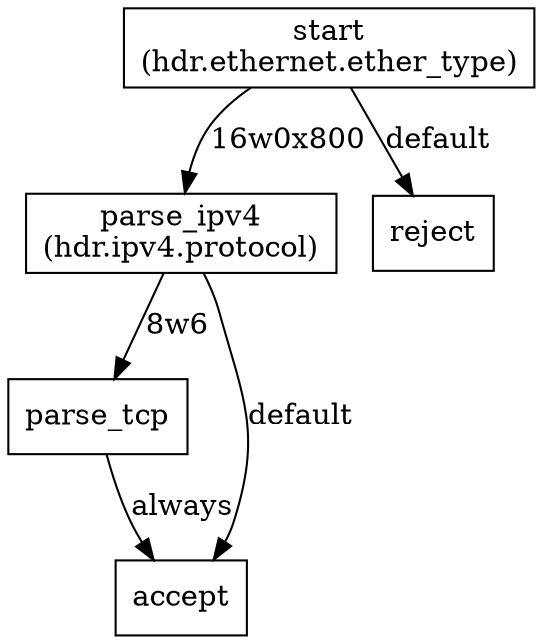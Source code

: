 digraph IngressParser{
start [shape=rectangle,label="start
(hdr.ethernet.ether_type)"]
parse_ipv4 [shape=rectangle,label="parse_ipv4
(hdr.ipv4.protocol)"]
parse_tcp [shape=rectangle,label="parse_tcp"]
accept [shape=rectangle,label="accept"]
reject [shape=rectangle,label="reject"]
start -> parse_ipv4 [label="16w0x800"]
start -> reject [label="default"]
parse_ipv4 -> parse_tcp [label="8w6"]
parse_ipv4 -> accept [label="default"]
parse_tcp -> accept [label="always"]
}
